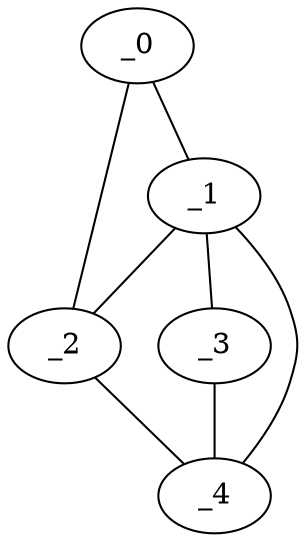 graph "obj83__295.gxl" {
	_0	 [x=70,
		y=3];
	_1	 [x=71,
		y=7];
	_0 -- _1	 [valence=1];
	_2	 [x=73,
		y=1];
	_0 -- _2	 [valence=1];
	_1 -- _2	 [valence=2];
	_3	 [x=78,
		y=16];
	_1 -- _3	 [valence=1];
	_4	 [x=83,
		y=15];
	_1 -- _4	 [valence=2];
	_2 -- _4	 [valence=1];
	_3 -- _4	 [valence=1];
}
